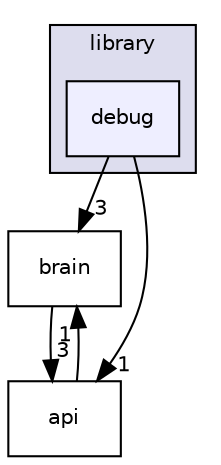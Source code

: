 digraph "/home/jose/devel/ben-jose/src/library/debug" {
  compound=true
  node [ fontsize="10", fontname="Helvetica"];
  edge [ labelfontsize="10", labelfontname="Helvetica"];
  subgraph clusterdir_33f45cdec1a3925220ccec6ef1dd1d10 {
    graph [ bgcolor="#ddddee", pencolor="black", label="library" fontname="Helvetica", fontsize="10", URL="dir_33f45cdec1a3925220ccec6ef1dd1d10.html"]
  dir_9ea6861f5e0c884ef725b7095c4e40e5 [shape=box, label="debug", style="filled", fillcolor="#eeeeff", pencolor="black", URL="dir_9ea6861f5e0c884ef725b7095c4e40e5.html"];
  }
  dir_4ef597847cc448a2928bf69a9fad7bfc [shape=box label="brain" URL="dir_4ef597847cc448a2928bf69a9fad7bfc.html"];
  dir_9add911d2999efbef42db1e9fe020f98 [shape=box label="api" URL="dir_9add911d2999efbef42db1e9fe020f98.html"];
  dir_4ef597847cc448a2928bf69a9fad7bfc->dir_9add911d2999efbef42db1e9fe020f98 [headlabel="3", labeldistance=1.5 headhref="dir_000005_000004.html"];
  dir_9add911d2999efbef42db1e9fe020f98->dir_4ef597847cc448a2928bf69a9fad7bfc [headlabel="1", labeldistance=1.5 headhref="dir_000004_000005.html"];
  dir_9ea6861f5e0c884ef725b7095c4e40e5->dir_4ef597847cc448a2928bf69a9fad7bfc [headlabel="3", labeldistance=1.5 headhref="dir_000006_000005.html"];
  dir_9ea6861f5e0c884ef725b7095c4e40e5->dir_9add911d2999efbef42db1e9fe020f98 [headlabel="1", labeldistance=1.5 headhref="dir_000006_000004.html"];
}

